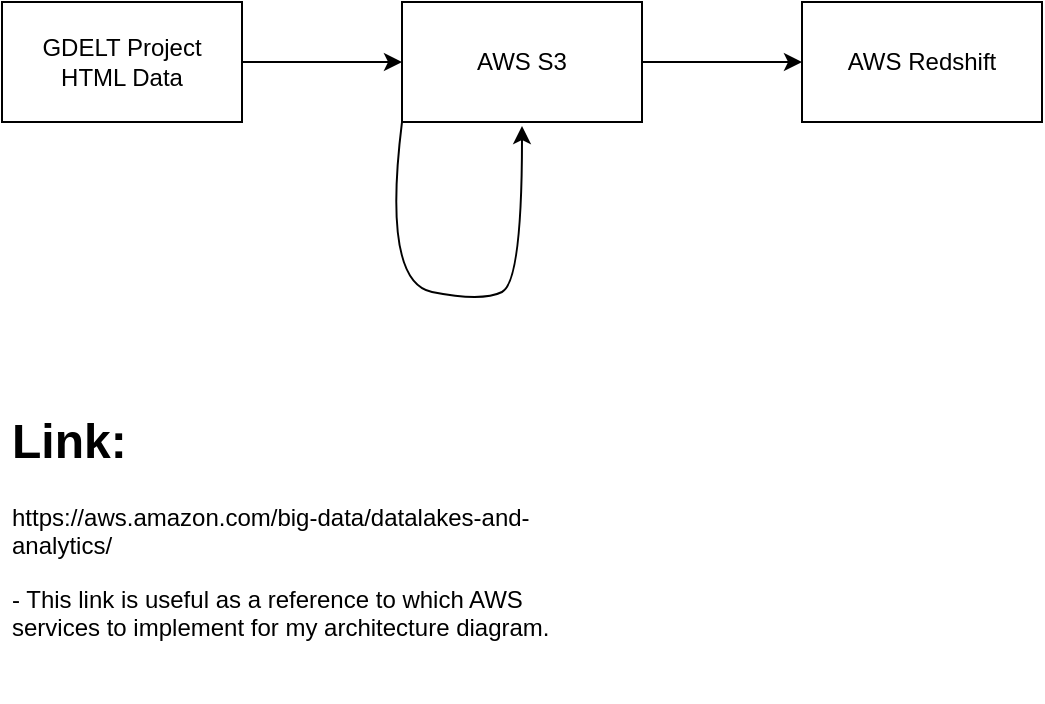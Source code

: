 <mxfile version="14.7.2" type="github">
  <diagram id="_mIrhGSLpp9kIBfSV_T9" name="Page-1">
    <mxGraphModel dx="595" dy="539" grid="1" gridSize="10" guides="1" tooltips="1" connect="1" arrows="1" fold="1" page="1" pageScale="1" pageWidth="827" pageHeight="1169" math="0" shadow="0">
      <root>
        <mxCell id="0" />
        <mxCell id="1" parent="0" />
        <mxCell id="ZoIi8nxnlXmlVmmQI6Re-1" value="GDELT Project &lt;br&gt;HTML Data" style="rounded=0;whiteSpace=wrap;html=1;" vertex="1" parent="1">
          <mxGeometry x="40" y="40" width="120" height="60" as="geometry" />
        </mxCell>
        <mxCell id="ZoIi8nxnlXmlVmmQI6Re-2" value="AWS S3" style="rounded=0;whiteSpace=wrap;html=1;" vertex="1" parent="1">
          <mxGeometry x="240" y="40" width="120" height="60" as="geometry" />
        </mxCell>
        <mxCell id="ZoIi8nxnlXmlVmmQI6Re-3" value="AWS Redshift" style="rounded=0;whiteSpace=wrap;html=1;" vertex="1" parent="1">
          <mxGeometry x="440" y="40" width="120" height="60" as="geometry" />
        </mxCell>
        <mxCell id="ZoIi8nxnlXmlVmmQI6Re-4" value="&lt;h1&gt;Link:&lt;/h1&gt;&lt;p&gt;https://aws.amazon.com/big-data/datalakes-and-analytics/&lt;/p&gt;&lt;p&gt;- This link is useful as a reference to which AWS services to implement for my architecture diagram.&lt;/p&gt;" style="text;html=1;strokeColor=none;fillColor=none;spacing=5;spacingTop=-20;whiteSpace=wrap;overflow=hidden;rounded=0;" vertex="1" parent="1">
          <mxGeometry x="40" y="240" width="290" height="150" as="geometry" />
        </mxCell>
        <mxCell id="ZoIi8nxnlXmlVmmQI6Re-5" value="" style="endArrow=classic;html=1;exitX=1;exitY=0.5;exitDx=0;exitDy=0;" edge="1" parent="1" source="ZoIi8nxnlXmlVmmQI6Re-1" target="ZoIi8nxnlXmlVmmQI6Re-2">
          <mxGeometry width="50" height="50" relative="1" as="geometry">
            <mxPoint x="300" y="260" as="sourcePoint" />
            <mxPoint x="350" y="210" as="targetPoint" />
          </mxGeometry>
        </mxCell>
        <mxCell id="ZoIi8nxnlXmlVmmQI6Re-6" value="" style="endArrow=classic;html=1;entryX=0;entryY=0.5;entryDx=0;entryDy=0;" edge="1" parent="1" target="ZoIi8nxnlXmlVmmQI6Re-3">
          <mxGeometry width="50" height="50" relative="1" as="geometry">
            <mxPoint x="360" y="70" as="sourcePoint" />
            <mxPoint x="250" y="80" as="targetPoint" />
          </mxGeometry>
        </mxCell>
        <mxCell id="ZoIi8nxnlXmlVmmQI6Re-8" value="" style="curved=1;endArrow=classic;html=1;" edge="1" parent="1">
          <mxGeometry width="50" height="50" relative="1" as="geometry">
            <mxPoint x="240" y="100" as="sourcePoint" />
            <mxPoint x="300" y="102" as="targetPoint" />
            <Array as="points">
              <mxPoint x="230" y="180" />
              <mxPoint x="280" y="190" />
              <mxPoint x="300" y="180" />
            </Array>
          </mxGeometry>
        </mxCell>
      </root>
    </mxGraphModel>
  </diagram>
</mxfile>
